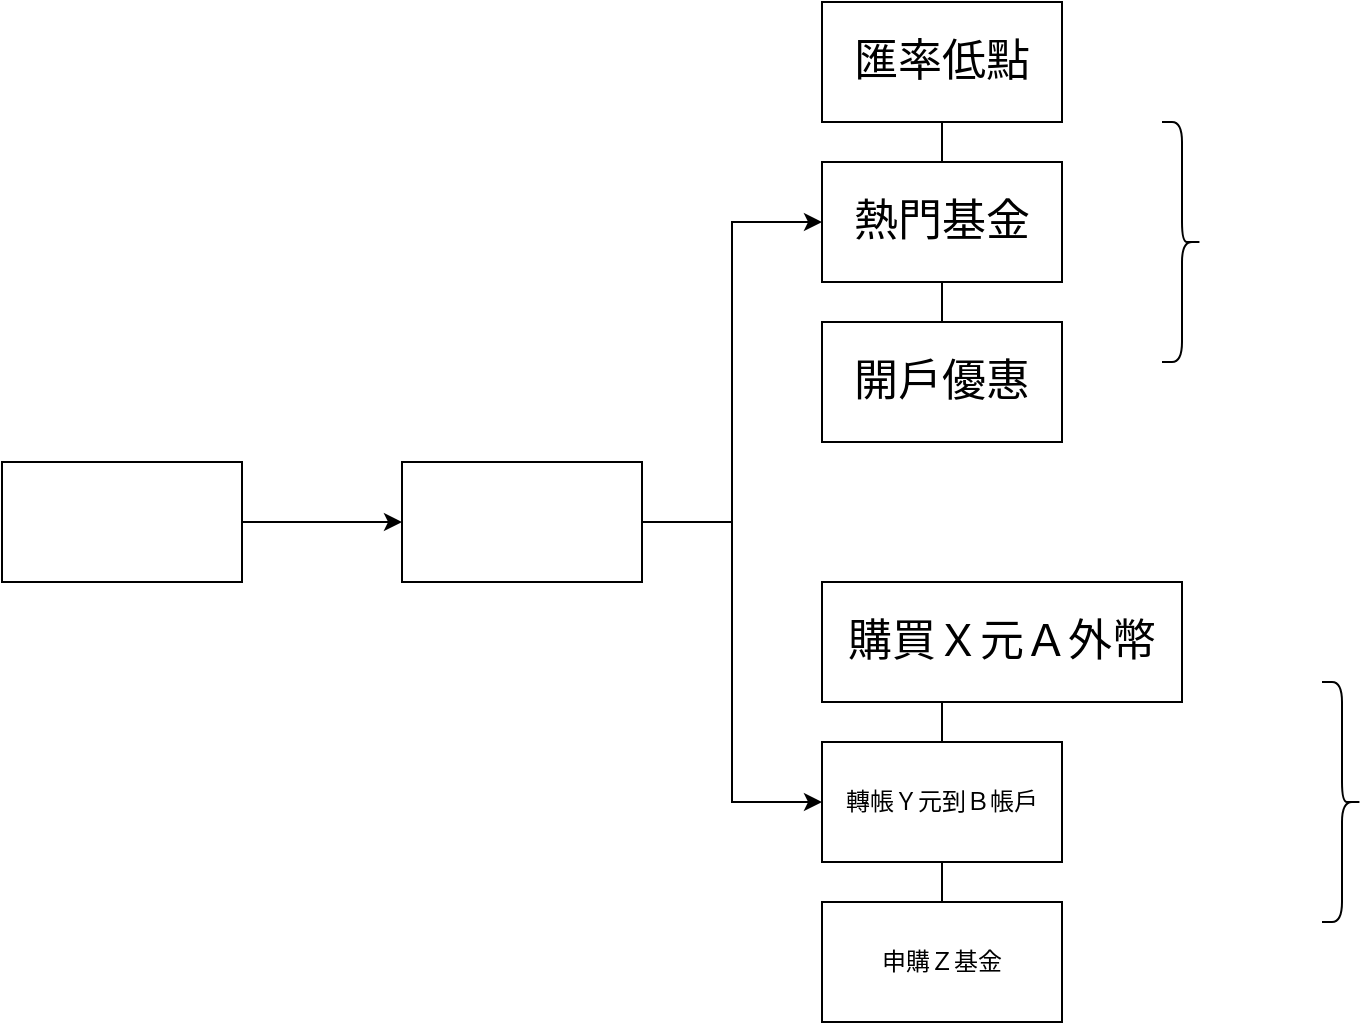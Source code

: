 <mxfile version="13.3.0" type="github">
  <diagram id="prtHgNgQTEPvFCAcTncT" name="Page-1">
    <mxGraphModel dx="1903" dy="1168" grid="1" gridSize="10" guides="1" tooltips="1" connect="1" arrows="1" fold="1" page="1" pageScale="1" pageWidth="827" pageHeight="1169" math="0" shadow="0">
      <root>
        <mxCell id="0" />
        <mxCell id="1" parent="0" />
        <mxCell id="1lREaN6zMbLo6Sxws44E-4" value="" style="edgeStyle=orthogonalEdgeStyle;rounded=0;orthogonalLoop=1;jettySize=auto;html=1;" edge="1" parent="1" source="1lREaN6zMbLo6Sxws44E-2" target="1lREaN6zMbLo6Sxws44E-3">
          <mxGeometry relative="1" as="geometry" />
        </mxCell>
        <mxCell id="1lREaN6zMbLo6Sxws44E-2" value="" style="rounded=0;whiteSpace=wrap;html=1;" vertex="1" parent="1">
          <mxGeometry x="50" y="290" width="120" height="60" as="geometry" />
        </mxCell>
        <mxCell id="1lREaN6zMbLo6Sxws44E-17" style="edgeStyle=orthogonalEdgeStyle;rounded=0;orthogonalLoop=1;jettySize=auto;html=1;entryX=0;entryY=0.5;entryDx=0;entryDy=0;" edge="1" parent="1" source="1lREaN6zMbLo6Sxws44E-3" target="1lREaN6zMbLo6Sxws44E-7">
          <mxGeometry relative="1" as="geometry" />
        </mxCell>
        <mxCell id="1lREaN6zMbLo6Sxws44E-20" style="edgeStyle=orthogonalEdgeStyle;rounded=0;orthogonalLoop=1;jettySize=auto;html=1;entryX=0;entryY=0.5;entryDx=0;entryDy=0;" edge="1" parent="1" source="1lREaN6zMbLo6Sxws44E-3" target="1lREaN6zMbLo6Sxws44E-11">
          <mxGeometry relative="1" as="geometry" />
        </mxCell>
        <mxCell id="1lREaN6zMbLo6Sxws44E-3" value="" style="rounded=0;whiteSpace=wrap;html=1;" vertex="1" parent="1">
          <mxGeometry x="250" y="290" width="120" height="60" as="geometry" />
        </mxCell>
        <mxCell id="1lREaN6zMbLo6Sxws44E-26" value="" style="edgeStyle=orthogonalEdgeStyle;rounded=0;orthogonalLoop=1;jettySize=auto;html=1;endArrow=none;endFill=0;" edge="1" parent="1" source="1lREaN6zMbLo6Sxws44E-7" target="1lREaN6zMbLo6Sxws44E-25">
          <mxGeometry relative="1" as="geometry" />
        </mxCell>
        <mxCell id="1lREaN6zMbLo6Sxws44E-28" value="" style="edgeStyle=orthogonalEdgeStyle;rounded=0;orthogonalLoop=1;jettySize=auto;html=1;endArrow=none;endFill=0;" edge="1" parent="1" source="1lREaN6zMbLo6Sxws44E-7" target="1lREaN6zMbLo6Sxws44E-27">
          <mxGeometry relative="1" as="geometry" />
        </mxCell>
        <mxCell id="1lREaN6zMbLo6Sxws44E-7" value="&lt;font style=&quot;font-size: 22px&quot;&gt;熱門基金&lt;/font&gt;" style="rounded=0;whiteSpace=wrap;html=1;" vertex="1" parent="1">
          <mxGeometry x="460" y="140" width="120" height="60" as="geometry" />
        </mxCell>
        <mxCell id="1lREaN6zMbLo6Sxws44E-27" value="&lt;font style=&quot;font-size: 22px&quot;&gt;匯率低點&lt;/font&gt;" style="rounded=0;whiteSpace=wrap;html=1;" vertex="1" parent="1">
          <mxGeometry x="460" y="60" width="120" height="60" as="geometry" />
        </mxCell>
        <mxCell id="1lREaN6zMbLo6Sxws44E-25" value="&lt;font style=&quot;font-size: 22px&quot;&gt;開戶優惠&lt;/font&gt;" style="rounded=0;whiteSpace=wrap;html=1;" vertex="1" parent="1">
          <mxGeometry x="460" y="220" width="120" height="60" as="geometry" />
        </mxCell>
        <mxCell id="1lREaN6zMbLo6Sxws44E-22" value="" style="edgeStyle=orthogonalEdgeStyle;rounded=0;orthogonalLoop=1;jettySize=auto;html=1;endArrow=none;endFill=0;" edge="1" parent="1" source="1lREaN6zMbLo6Sxws44E-11" target="1lREaN6zMbLo6Sxws44E-21">
          <mxGeometry relative="1" as="geometry" />
        </mxCell>
        <mxCell id="1lREaN6zMbLo6Sxws44E-24" value="" style="edgeStyle=orthogonalEdgeStyle;rounded=0;orthogonalLoop=1;jettySize=auto;html=1;endArrow=none;endFill=0;" edge="1" parent="1" source="1lREaN6zMbLo6Sxws44E-11" target="1lREaN6zMbLo6Sxws44E-23">
          <mxGeometry relative="1" as="geometry" />
        </mxCell>
        <mxCell id="1lREaN6zMbLo6Sxws44E-11" value="轉帳Ｙ元到Ｂ帳戶" style="rounded=0;whiteSpace=wrap;html=1;" vertex="1" parent="1">
          <mxGeometry x="460" y="430" width="120" height="60" as="geometry" />
        </mxCell>
        <mxCell id="1lREaN6zMbLo6Sxws44E-23" value="&lt;font style=&quot;font-size: 22px&quot;&gt;購買Ｘ元Ａ外幣&lt;/font&gt;" style="rounded=0;whiteSpace=wrap;html=1;" vertex="1" parent="1">
          <mxGeometry x="460" y="350" width="180" height="60" as="geometry" />
        </mxCell>
        <mxCell id="1lREaN6zMbLo6Sxws44E-21" value="申購Ｚ基金" style="rounded=0;whiteSpace=wrap;html=1;" vertex="1" parent="1">
          <mxGeometry x="460" y="510" width="120" height="60" as="geometry" />
        </mxCell>
        <mxCell id="1lREaN6zMbLo6Sxws44E-14" value="" style="shape=curlyBracket;whiteSpace=wrap;html=1;rounded=1;direction=west;" vertex="1" parent="1">
          <mxGeometry x="630" y="120" width="20" height="120" as="geometry" />
        </mxCell>
        <mxCell id="1lREaN6zMbLo6Sxws44E-16" value="" style="shape=curlyBracket;whiteSpace=wrap;html=1;rounded=1;direction=west;" vertex="1" parent="1">
          <mxGeometry x="710" y="400" width="20" height="120" as="geometry" />
        </mxCell>
      </root>
    </mxGraphModel>
  </diagram>
</mxfile>
